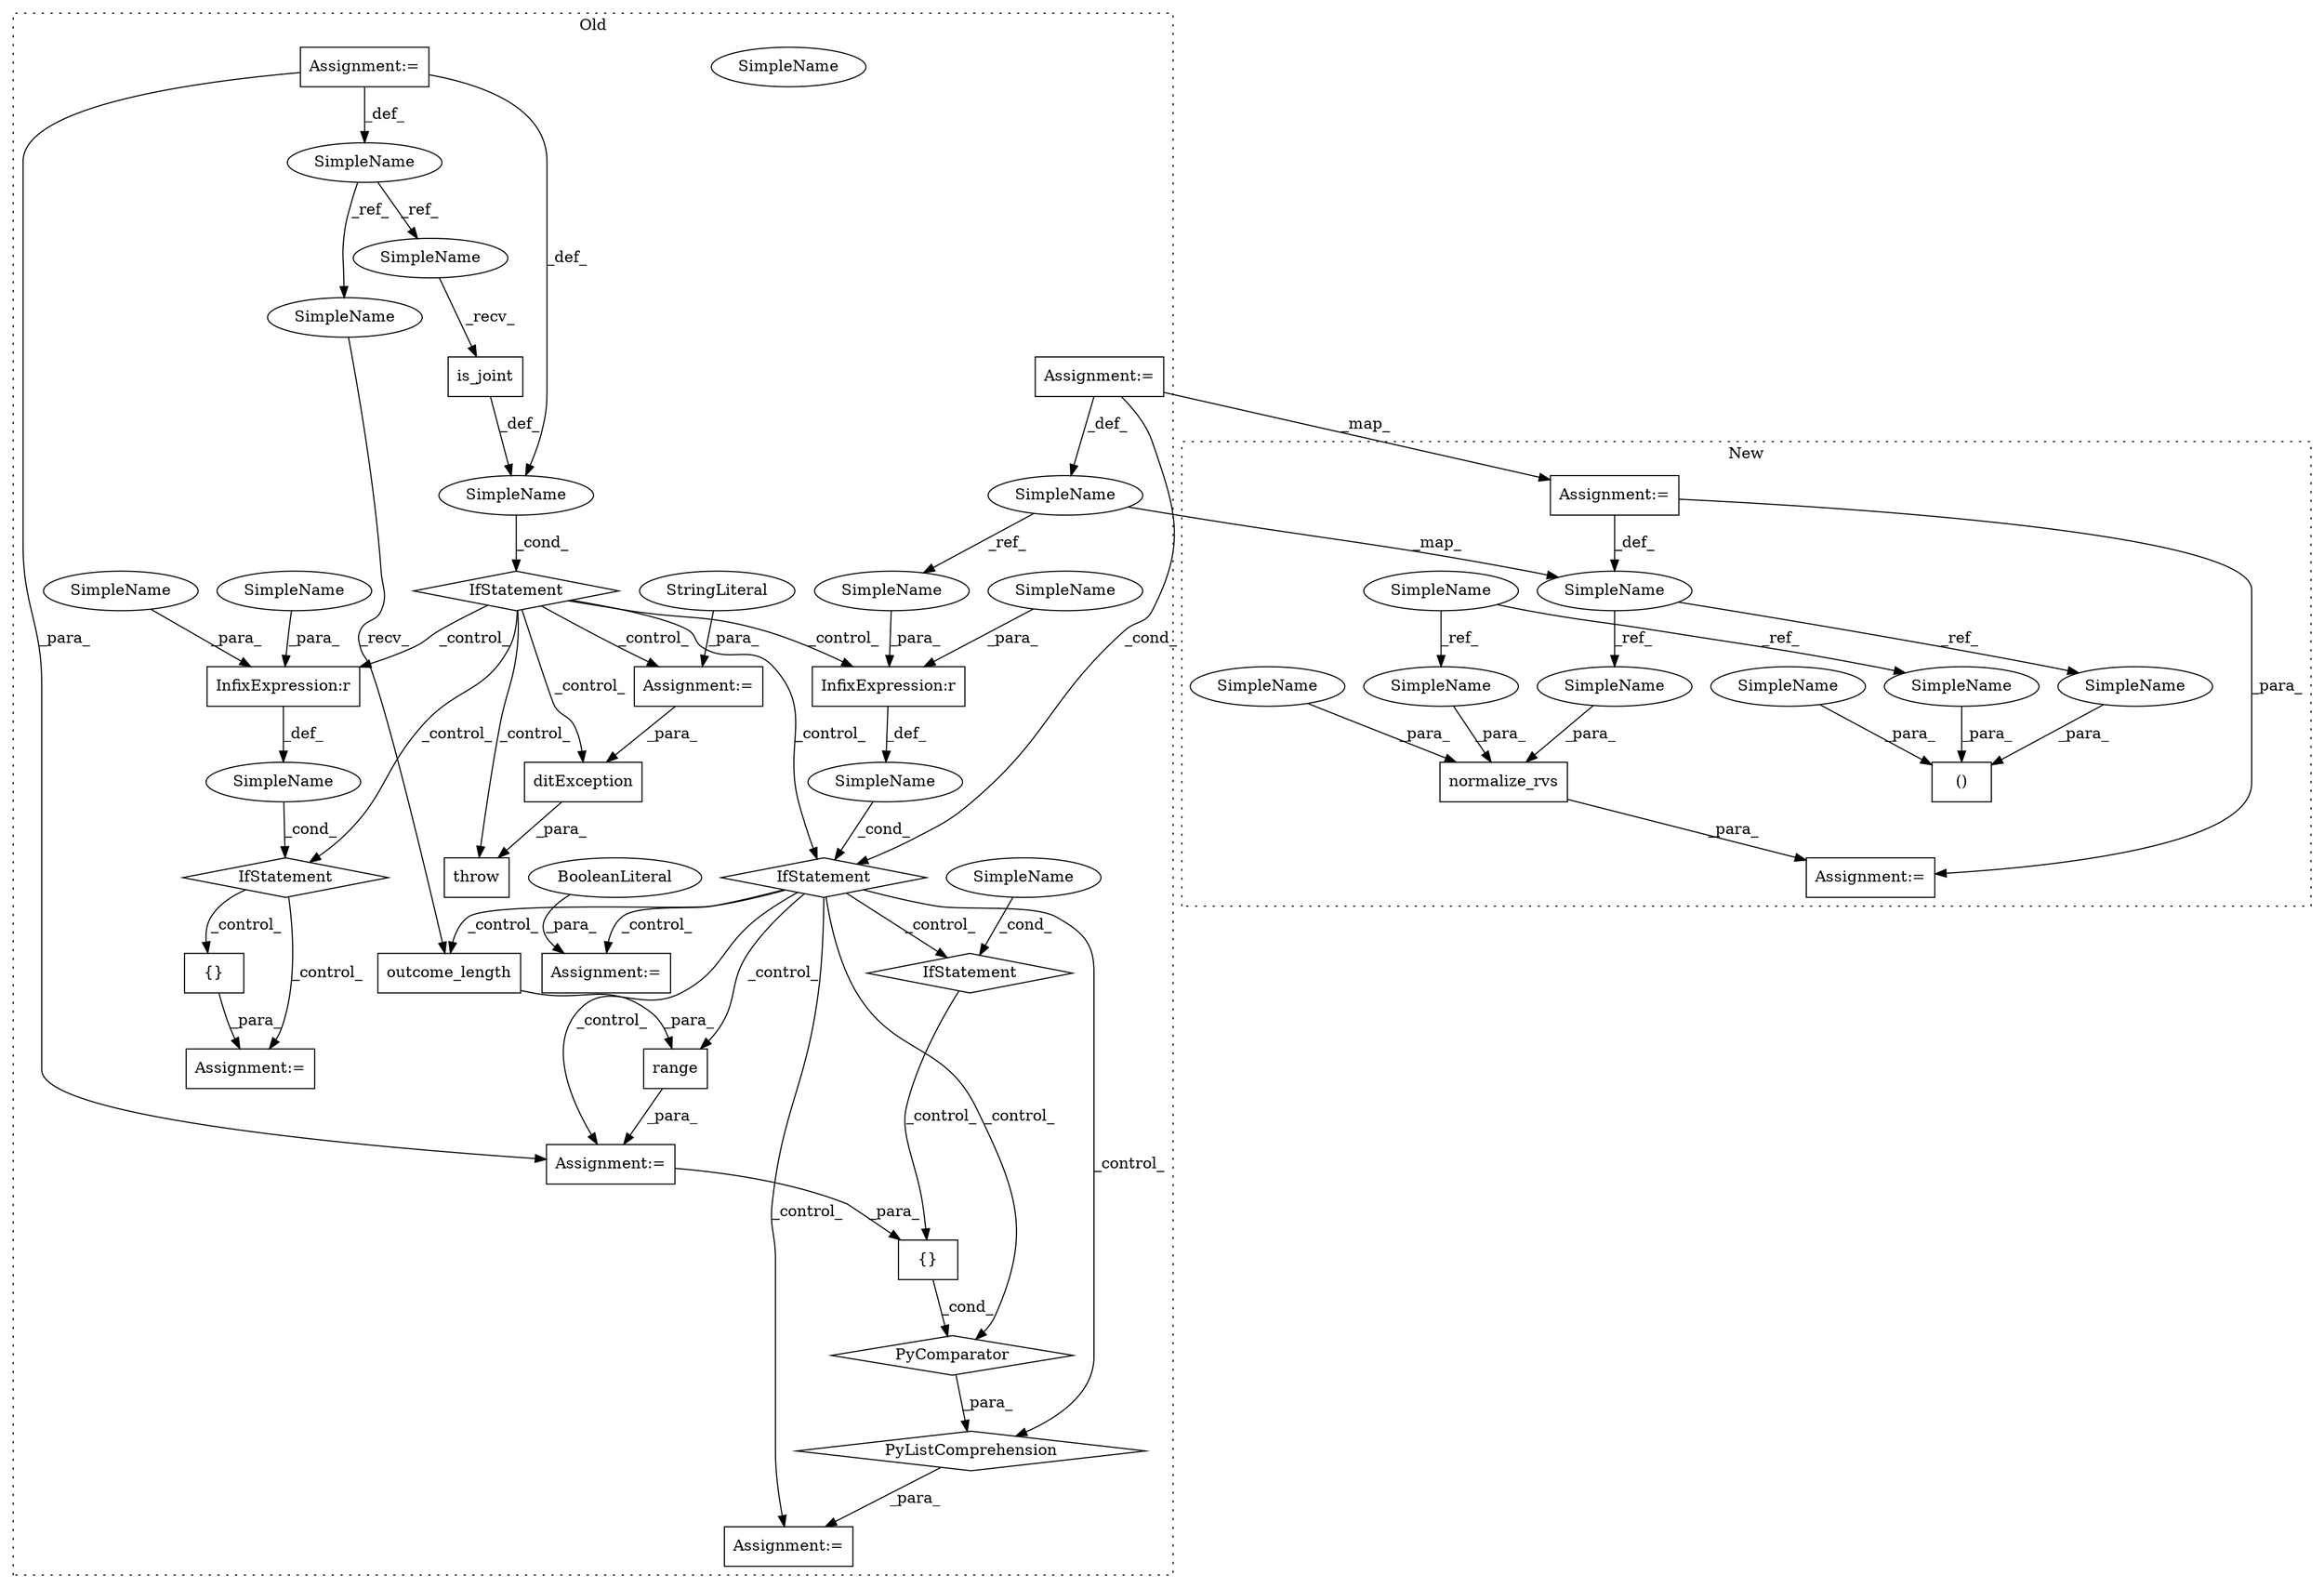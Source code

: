 digraph G {
subgraph cluster0 {
1 [label="is_joint" a="32" s="304" l="10" shape="box"];
3 [label="{}" a="4" s="379,381" l="1,1" shape="box"];
4 [label="SimpleName" a="42" s="" l="" shape="ellipse"];
5 [label="throw" a="53" s="685" l="6" shape="box"];
6 [label="{}" a="4" s="584" l="2" shape="box"];
7 [label="range" a="32" s="459,486" l="6,1" shape="box"];
8 [label="SimpleName" a="42" s="" l="" shape="ellipse"];
9 [label="PyListComprehension" a="109" s="370" l="134" shape="diamond"];
10 [label="PyComparator" a="113" s="452" l="44" shape="diamond"];
11 [label="InfixExpression:r" a="27" s="546" l="4" shape="box"];
12 [label="InfixExpression:r" a="27" s="331" l="4" shape="box"];
13 [label="IfStatement" a="25" s="452" l="44" shape="diamond"];
14 [label="SimpleName" a="42" s="" l="" shape="ellipse"];
15 [label="IfStatement" a="25" s="538,554" l="4,2" shape="diamond"];
19 [label="SimpleName" a="42" s="286" l="3" shape="ellipse"];
20 [label="IfStatement" a="25" s="324,339" l="4,2" shape="diamond"];
21 [label="SimpleName" a="42" s="491" l="5" shape="ellipse"];
22 [label="IfStatement" a="25" s="295,314" l="4,2" shape="diamond"];
23 [label="SimpleName" a="42" s="257" l="4" shape="ellipse"];
24 [label="outcome_length" a="32" s="470" l="16" shape="box"];
25 [label="ditException" a="32" s="691,707" l="13,1" shape="box"];
26 [label="Assignment:=" a="7" s="452" l="44" shape="box"];
27 [label="Assignment:=" a="7" s="619" l="1" shape="box"];
28 [label="Assignment:=" a="7" s="570" l="1" shape="box"];
29 [label="Assignment:=" a="7" s="354" l="16" shape="box"];
30 [label="Assignment:=" a="7" s="516" l="1" shape="box"];
31 [label="BooleanLiteral" a="9" s="517" l="5" shape="ellipse"];
33 [label="StringLiteral" a="45" s="620" l="57" shape="ellipse"];
34 [label="Assignment:=" a="7" s="257" l="4" shape="box"];
36 [label="Assignment:=" a="7" s="286" l="3" shape="box"];
39 [label="SimpleName" a="42" s="335" l="4" shape="ellipse"];
40 [label="SimpleName" a="42" s="550" l="4" shape="ellipse"];
41 [label="SimpleName" a="42" s="328" l="3" shape="ellipse"];
42 [label="SimpleName" a="42" s="491" l="5" shape="ellipse"];
45 [label="SimpleName" a="42" s="542" l="4" shape="ellipse"];
48 [label="SimpleName" a="42" s="299" l="4" shape="ellipse"];
49 [label="SimpleName" a="42" s="465" l="4" shape="ellipse"];
label = "Old";
style="dotted";
}
subgraph cluster1 {
2 [label="normalize_rvs" a="32" s="332,368" l="14,1" shape="box"];
16 [label="()" a="106" s="289" l="41" shape="box"];
17 [label="SimpleName" a="42" s="250" l="4" shape="ellipse"];
18 [label="SimpleName" a="42" s="275" l="3" shape="ellipse"];
32 [label="Assignment:=" a="7" s="330" l="2" shape="box"];
35 [label="Assignment:=" a="7" s="275" l="3" shape="box"];
37 [label="SimpleName" a="42" s="355" l="4" shape="ellipse"];
38 [label="SimpleName" a="42" s="305" l="4" shape="ellipse"];
43 [label="SimpleName" a="42" s="360" l="8" shape="ellipse"];
44 [label="SimpleName" a="42" s="322" l="8" shape="ellipse"];
46 [label="SimpleName" a="42" s="289" l="3" shape="ellipse"];
47 [label="SimpleName" a="42" s="351" l="3" shape="ellipse"];
label = "New";
style="dotted";
}
1 -> 4 [label="_def_"];
2 -> 32 [label="_para_"];
3 -> 10 [label="_cond_"];
4 -> 22 [label="_cond_"];
6 -> 28 [label="_para_"];
7 -> 26 [label="_para_"];
8 -> 20 [label="_cond_"];
9 -> 29 [label="_para_"];
10 -> 9 [label="_para_"];
11 -> 14 [label="_def_"];
12 -> 8 [label="_def_"];
13 -> 3 [label="_control_"];
14 -> 15 [label="_cond_"];
15 -> 6 [label="_control_"];
15 -> 28 [label="_control_"];
17 -> 37 [label="_ref_"];
17 -> 38 [label="_ref_"];
18 -> 47 [label="_ref_"];
18 -> 46 [label="_ref_"];
19 -> 18 [label="_map_"];
19 -> 41 [label="_ref_"];
20 -> 10 [label="_control_"];
20 -> 26 [label="_control_"];
20 -> 13 [label="_control_"];
20 -> 29 [label="_control_"];
20 -> 30 [label="_control_"];
20 -> 7 [label="_control_"];
20 -> 9 [label="_control_"];
20 -> 24 [label="_control_"];
22 -> 5 [label="_control_"];
22 -> 20 [label="_control_"];
22 -> 11 [label="_control_"];
22 -> 15 [label="_control_"];
22 -> 25 [label="_control_"];
22 -> 27 [label="_control_"];
22 -> 12 [label="_control_"];
23 -> 48 [label="_ref_"];
23 -> 49 [label="_ref_"];
24 -> 7 [label="_para_"];
25 -> 5 [label="_para_"];
26 -> 3 [label="_para_"];
27 -> 25 [label="_para_"];
31 -> 30 [label="_para_"];
33 -> 27 [label="_para_"];
34 -> 26 [label="_para_"];
34 -> 23 [label="_def_"];
34 -> 4 [label="_def_"];
35 -> 18 [label="_def_"];
35 -> 32 [label="_para_"];
36 -> 19 [label="_def_"];
36 -> 20 [label="_cond_"];
36 -> 35 [label="_map_"];
37 -> 2 [label="_para_"];
38 -> 16 [label="_para_"];
39 -> 12 [label="_para_"];
40 -> 11 [label="_para_"];
41 -> 12 [label="_para_"];
42 -> 13 [label="_cond_"];
43 -> 2 [label="_para_"];
44 -> 16 [label="_para_"];
45 -> 11 [label="_para_"];
46 -> 16 [label="_para_"];
47 -> 2 [label="_para_"];
48 -> 1 [label="_recv_"];
49 -> 24 [label="_recv_"];
}